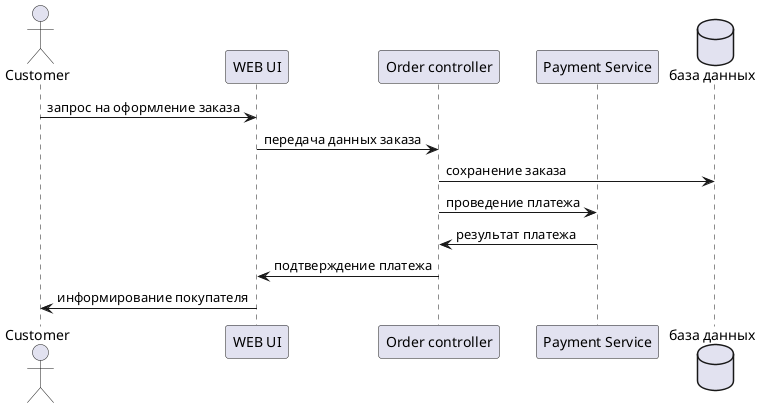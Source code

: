 @startuml
actor Customer as U
participant "WEB UI" as UI
participant "Order controller" as C
participant "Payment Service" as PS
database "база данных" as DB 

U -> UI :запрос на оформление заказа
UI -> C :передача данных заказа
C -> DB :сохранение заказа
C -> PS :проведение платежа
PS -> C :результат платежа
C -> UI :подтверждение платежа
UI -> U :информирование покупателя